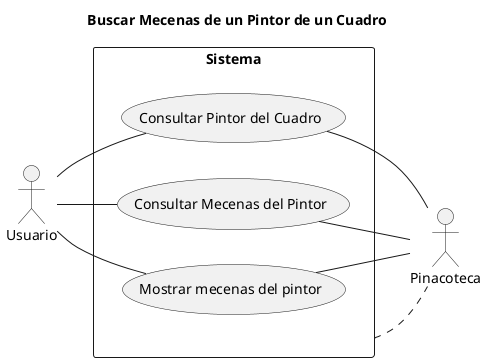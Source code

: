 @startuml Buscar Mecenas de un Pintor de un Cuadro

title Buscar Mecenas de un Pintor de un Cuadro
left to right direction

actor Usuario as u
actor Pinacoteca as p

rectangle Sistema {
  usecase "Consultar Pintor del Cuadro" as UC1
  usecase "Consultar Mecenas del Pintor" as UC2
  usecase "Mostrar mecenas del pintor" as UC3
}

Sistema .. p

u -- UC1
p -left- UC1
u -- UC2
p -left- UC2
u -- UC3
p -left- UC3

@enduml
